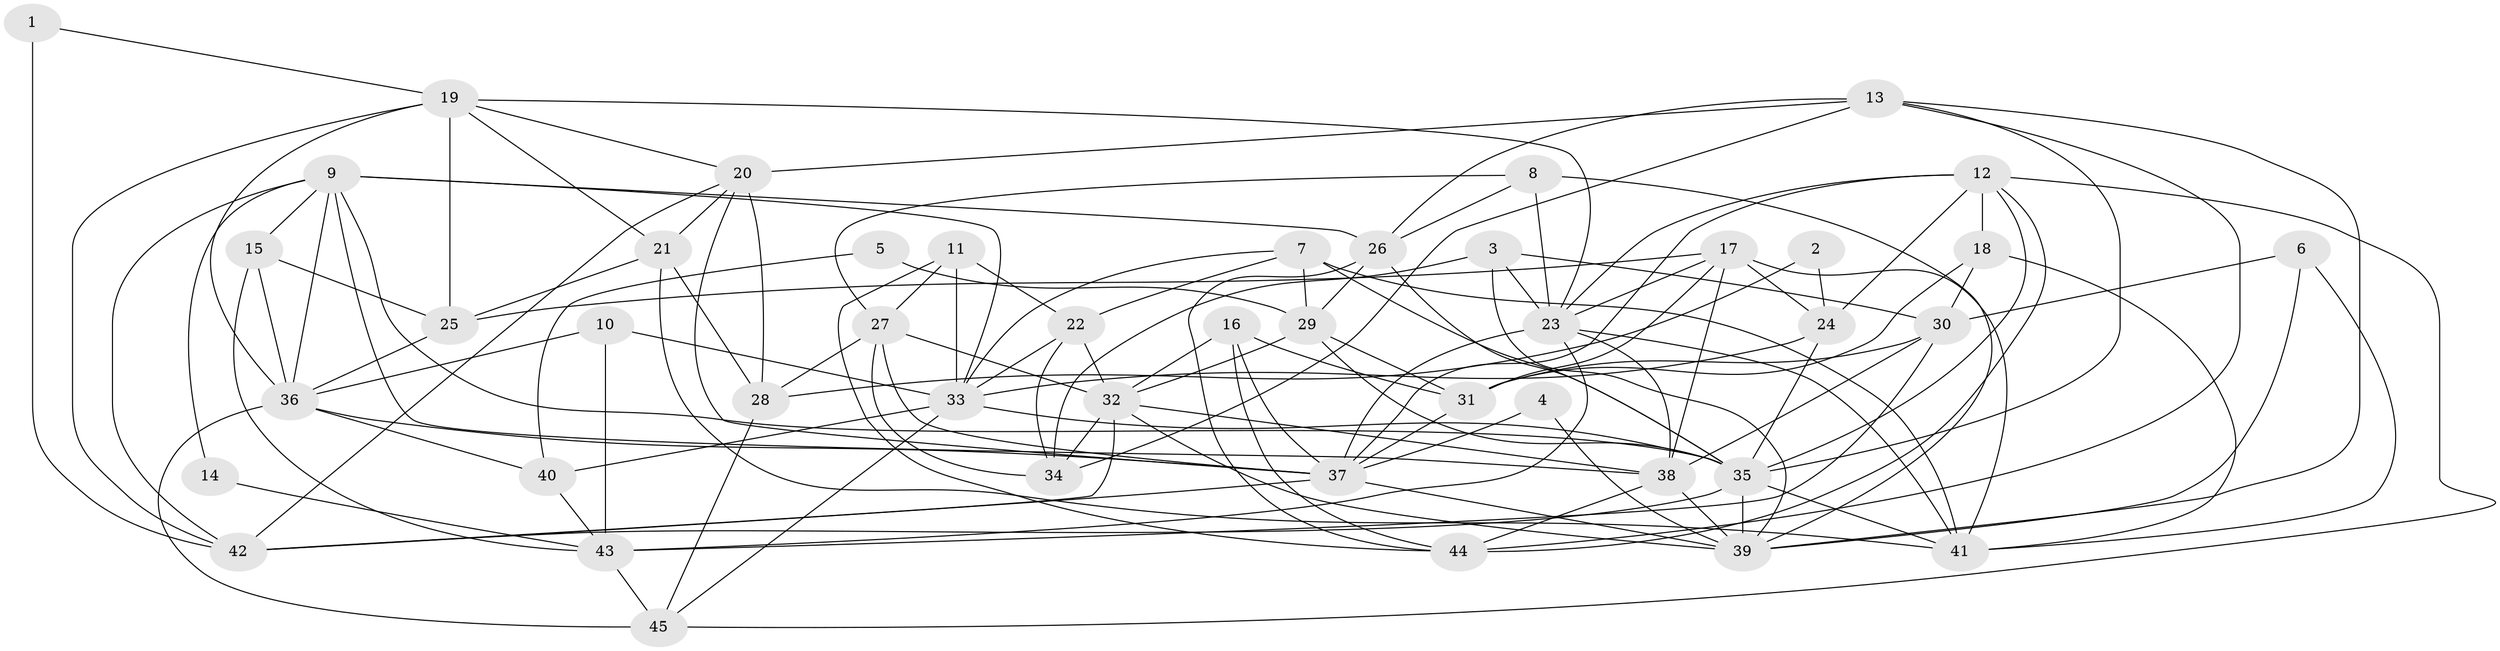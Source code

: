 // original degree distribution, {7: 0.03333333333333333, 3: 0.26666666666666666, 5: 0.23333333333333334, 2: 0.13333333333333333, 4: 0.23333333333333334, 6: 0.1}
// Generated by graph-tools (version 1.1) at 2025/26/03/09/25 03:26:20]
// undirected, 45 vertices, 126 edges
graph export_dot {
graph [start="1"]
  node [color=gray90,style=filled];
  1;
  2;
  3;
  4;
  5;
  6;
  7;
  8;
  9;
  10;
  11;
  12;
  13;
  14;
  15;
  16;
  17;
  18;
  19;
  20;
  21;
  22;
  23;
  24;
  25;
  26;
  27;
  28;
  29;
  30;
  31;
  32;
  33;
  34;
  35;
  36;
  37;
  38;
  39;
  40;
  41;
  42;
  43;
  44;
  45;
  1 -- 19 [weight=1.0];
  1 -- 42 [weight=2.0];
  2 -- 24 [weight=1.0];
  2 -- 28 [weight=1.0];
  3 -- 23 [weight=1.0];
  3 -- 30 [weight=1.0];
  3 -- 34 [weight=1.0];
  3 -- 39 [weight=1.0];
  4 -- 37 [weight=1.0];
  4 -- 39 [weight=1.0];
  5 -- 29 [weight=1.0];
  5 -- 40 [weight=1.0];
  6 -- 30 [weight=1.0];
  6 -- 39 [weight=1.0];
  6 -- 41 [weight=1.0];
  7 -- 22 [weight=1.0];
  7 -- 29 [weight=1.0];
  7 -- 33 [weight=1.0];
  7 -- 35 [weight=1.0];
  7 -- 41 [weight=1.0];
  8 -- 23 [weight=2.0];
  8 -- 26 [weight=1.0];
  8 -- 27 [weight=1.0];
  8 -- 39 [weight=2.0];
  9 -- 14 [weight=1.0];
  9 -- 15 [weight=1.0];
  9 -- 26 [weight=1.0];
  9 -- 33 [weight=1.0];
  9 -- 35 [weight=1.0];
  9 -- 36 [weight=1.0];
  9 -- 38 [weight=1.0];
  9 -- 42 [weight=1.0];
  10 -- 33 [weight=1.0];
  10 -- 36 [weight=1.0];
  10 -- 43 [weight=1.0];
  11 -- 22 [weight=1.0];
  11 -- 27 [weight=1.0];
  11 -- 33 [weight=1.0];
  11 -- 44 [weight=1.0];
  12 -- 18 [weight=1.0];
  12 -- 23 [weight=1.0];
  12 -- 24 [weight=1.0];
  12 -- 35 [weight=1.0];
  12 -- 37 [weight=1.0];
  12 -- 44 [weight=1.0];
  12 -- 45 [weight=1.0];
  13 -- 20 [weight=1.0];
  13 -- 26 [weight=1.0];
  13 -- 34 [weight=1.0];
  13 -- 35 [weight=1.0];
  13 -- 39 [weight=1.0];
  13 -- 44 [weight=1.0];
  14 -- 43 [weight=1.0];
  15 -- 25 [weight=1.0];
  15 -- 36 [weight=1.0];
  15 -- 43 [weight=2.0];
  16 -- 31 [weight=1.0];
  16 -- 32 [weight=1.0];
  16 -- 37 [weight=1.0];
  16 -- 44 [weight=1.0];
  17 -- 23 [weight=1.0];
  17 -- 24 [weight=1.0];
  17 -- 25 [weight=1.0];
  17 -- 31 [weight=1.0];
  17 -- 38 [weight=1.0];
  17 -- 41 [weight=1.0];
  18 -- 30 [weight=1.0];
  18 -- 31 [weight=1.0];
  18 -- 41 [weight=1.0];
  19 -- 20 [weight=1.0];
  19 -- 21 [weight=1.0];
  19 -- 23 [weight=1.0];
  19 -- 25 [weight=1.0];
  19 -- 36 [weight=1.0];
  19 -- 42 [weight=1.0];
  20 -- 21 [weight=1.0];
  20 -- 28 [weight=1.0];
  20 -- 37 [weight=2.0];
  20 -- 42 [weight=1.0];
  21 -- 25 [weight=1.0];
  21 -- 28 [weight=1.0];
  21 -- 41 [weight=1.0];
  22 -- 32 [weight=1.0];
  22 -- 33 [weight=1.0];
  22 -- 34 [weight=1.0];
  23 -- 37 [weight=1.0];
  23 -- 38 [weight=2.0];
  23 -- 41 [weight=1.0];
  23 -- 43 [weight=1.0];
  24 -- 33 [weight=1.0];
  24 -- 35 [weight=1.0];
  25 -- 36 [weight=2.0];
  26 -- 29 [weight=1.0];
  26 -- 35 [weight=1.0];
  26 -- 44 [weight=1.0];
  27 -- 28 [weight=1.0];
  27 -- 32 [weight=1.0];
  27 -- 34 [weight=1.0];
  27 -- 37 [weight=1.0];
  28 -- 45 [weight=1.0];
  29 -- 31 [weight=1.0];
  29 -- 32 [weight=1.0];
  29 -- 35 [weight=1.0];
  30 -- 31 [weight=1.0];
  30 -- 38 [weight=1.0];
  30 -- 43 [weight=1.0];
  31 -- 37 [weight=1.0];
  32 -- 34 [weight=1.0];
  32 -- 38 [weight=1.0];
  32 -- 39 [weight=1.0];
  32 -- 42 [weight=1.0];
  33 -- 35 [weight=1.0];
  33 -- 40 [weight=1.0];
  33 -- 45 [weight=1.0];
  35 -- 39 [weight=1.0];
  35 -- 41 [weight=1.0];
  35 -- 42 [weight=1.0];
  36 -- 37 [weight=1.0];
  36 -- 40 [weight=1.0];
  36 -- 45 [weight=1.0];
  37 -- 39 [weight=2.0];
  37 -- 42 [weight=1.0];
  38 -- 39 [weight=1.0];
  38 -- 44 [weight=1.0];
  40 -- 43 [weight=1.0];
  43 -- 45 [weight=2.0];
}
